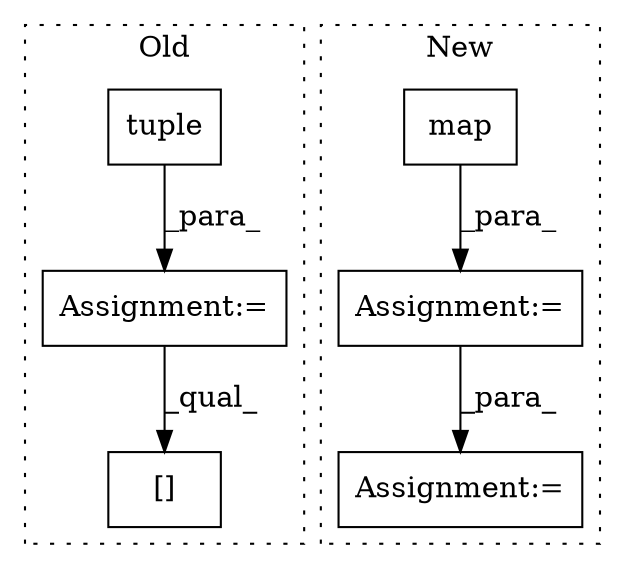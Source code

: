 digraph G {
subgraph cluster0 {
1 [label="tuple" a="32" s="3338,3355" l="6,1" shape="box"];
5 [label="Assignment:=" a="7" s="3331" l="1" shape="box"];
6 [label="[]" a="2" s="3920,3934" l="13,1" shape="box"];
label = "Old";
style="dotted";
}
subgraph cluster1 {
2 [label="map" a="32" s="6253,6314" l="4,1" shape="box"];
3 [label="Assignment:=" a="7" s="6247" l="1" shape="box"];
4 [label="Assignment:=" a="7" s="6556" l="1" shape="box"];
label = "New";
style="dotted";
}
1 -> 5 [label="_para_"];
2 -> 3 [label="_para_"];
3 -> 4 [label="_para_"];
5 -> 6 [label="_qual_"];
}